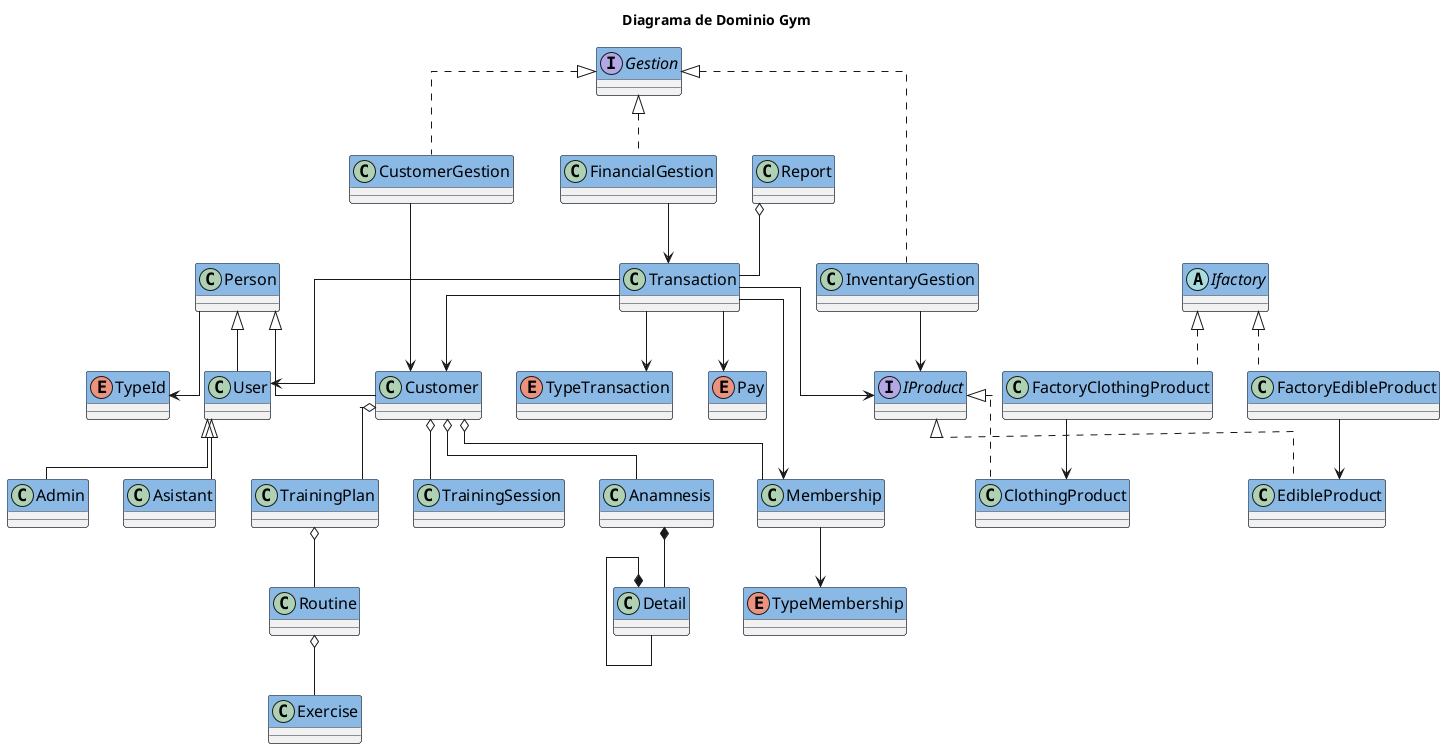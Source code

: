 @startuml
title Diagrama de Dominio Gym
'! FALTA VERIFICAR COMO SE LE ASIGNAN LAS GESTIONES A 
'! LOS USUARIOS 
'! AGREGAR CARDINALIDADES
' ----- CLASES ----------
class Person{

}
class Customer{

}
class User{

}
class Anamnesis{

}
class Detail{

}
class Membership{

}
class TrainingPlan{

}
class Routine{

}
class Exercise{

}
class TrainingSession{

}
class Admin{

}
class Asistant{

}
interface IProduct{

}
class EdibleProduct{

}
class ClothingProduct{

}

abstract class Ifactory{  
}
class FactoryEdibleProduct{

}
class FactoryClothingProduct{

}
class InventaryGestion{

}
class CustomerGestion{

}
class FinancialGestion{
}
interface Gestion{

}
class Transaction{

}
class Report{

}
' ----- ENUMS -------------
enum Pay{

}
enum TypeTransaction{
    
}
enum TypeId{

}
enum TypeMembership{

}

'------ RELACIONES ---------
Person <|-- User
Person <|-- Customer
User <|-- Asistant
User <|-- Admin
Ifactory <|.. FactoryClothingProduct
Ifactory <|.. FactoryEdibleProduct
IProduct <|.. EdibleProduct
IProduct <|.. ClothingProduct
Gestion <|.. InventaryGestion
Gestion <|.. CustomerGestion
Gestion <|.. FinancialGestion
Customer o-- Anamnesis
Customer o-- Membership
Customer o-- TrainingPlan
Customer o-- TrainingSession
TrainingPlan o-- Routine
Report o-- Transaction
Routine o-- Exercise
Anamnesis *-- Detail
Detail*-- Detail
FactoryEdibleProduct --> EdibleProduct
FactoryClothingProduct --> ClothingProduct
InventaryGestion --> IProduct
CustomerGestion --> Customer

FinancialGestion --> Transaction
Transaction --> User
Transaction --> Customer
Transaction --> IProduct
Transaction --> Membership
Transaction --> Pay
Transaction --> TypeTransaction
Person --> TypeId
Membership --> TypeMembership



' Definir la apariencia general
skinparam classAttributeIconSize 8
skinparam classFontSize 16
skinparam classFontName "Arial"
skinparam classBorderColor #212837
skinparam classHeaderFontColor #FFFFFF
skinparam classHeaderBackgroundColor #8BB9E6
skinparam classArrowColor #6E95C2
skinparam linetype ortho

' k
@enduml